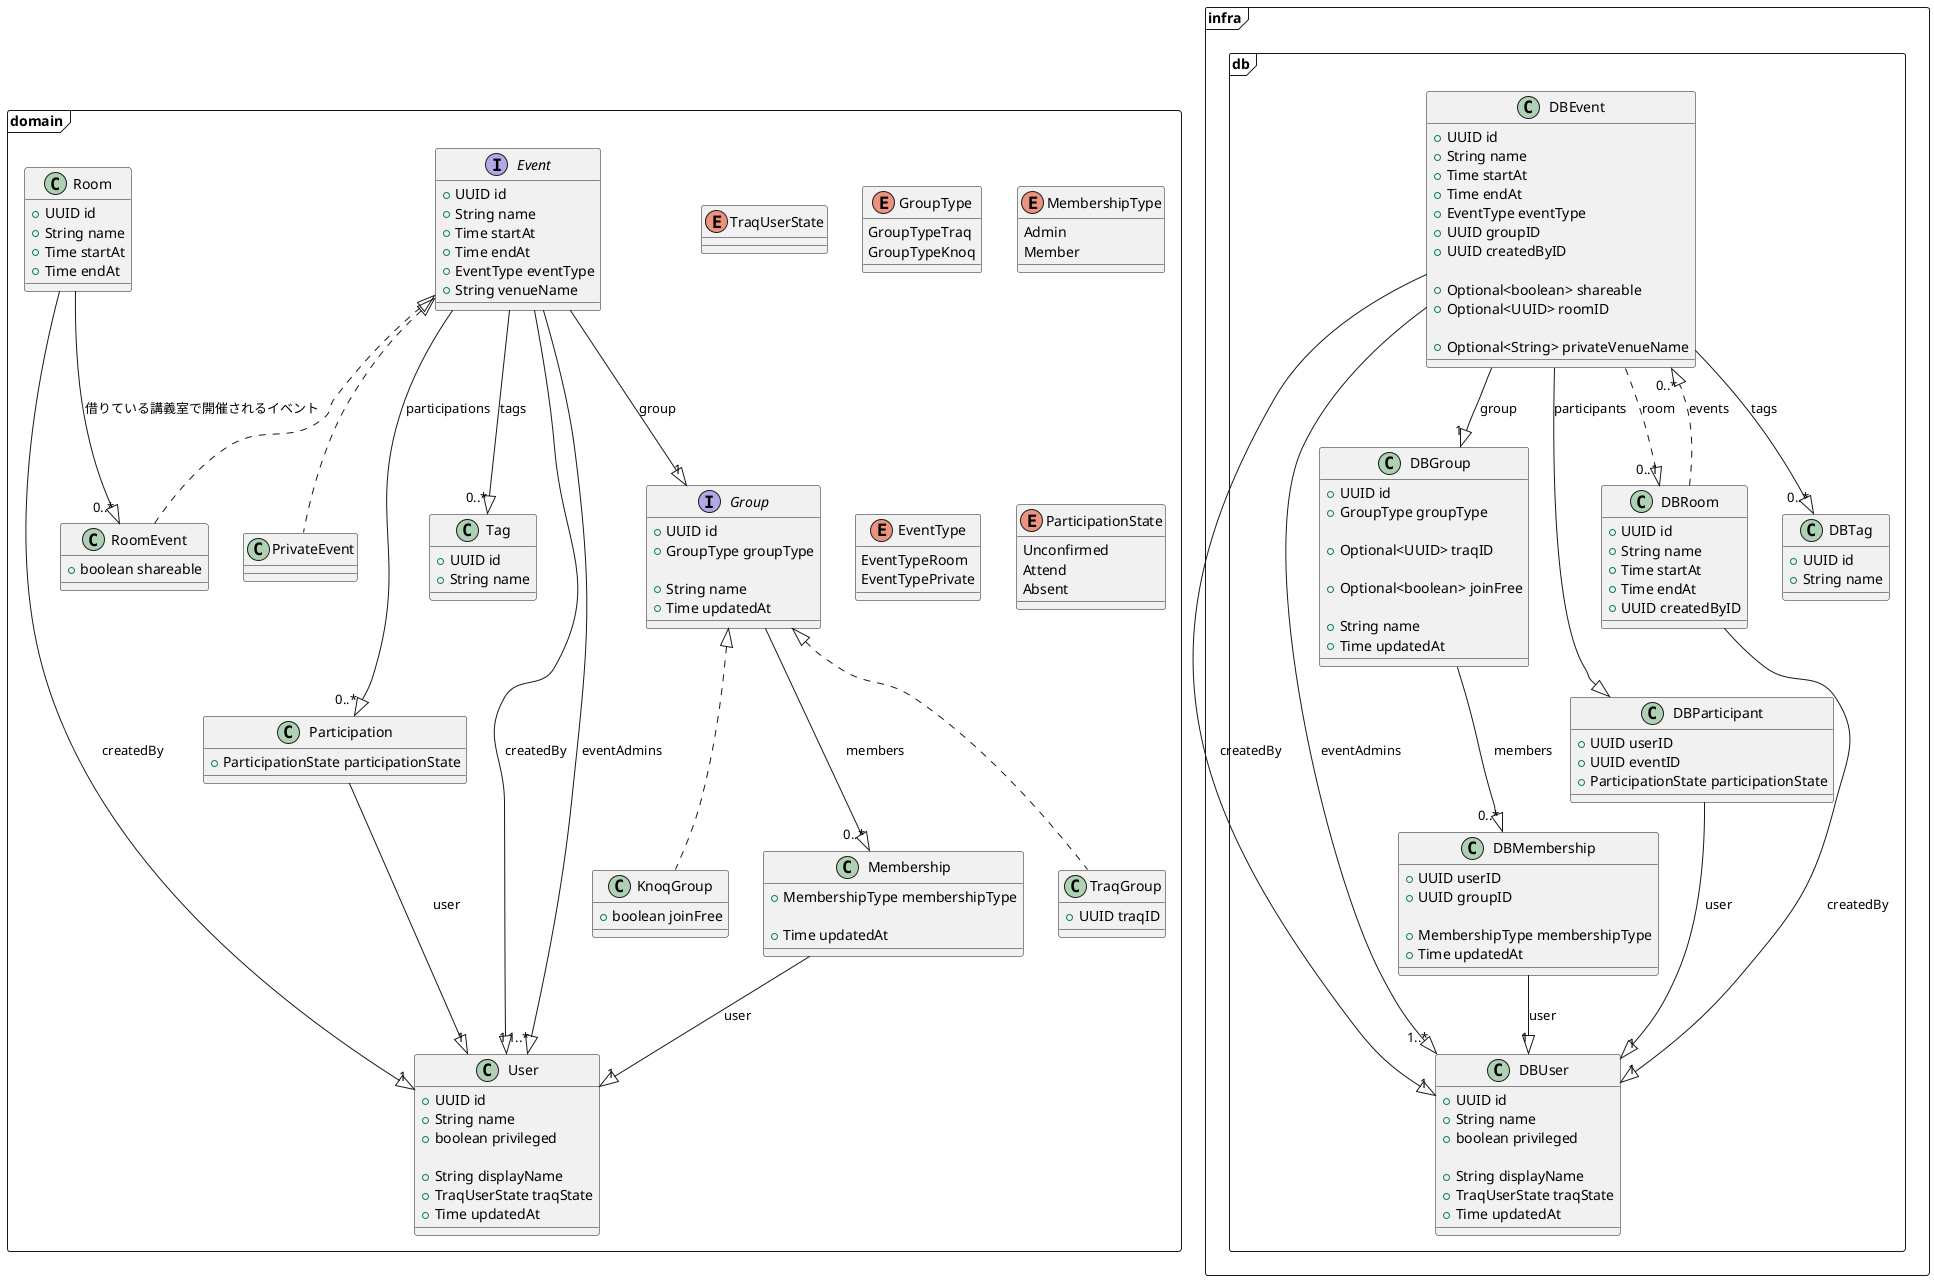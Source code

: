 @startuml backend

package domain <<Frame>> {
    enum TraqUserState {}

    class User {
        + UUID id
        + String name
        + boolean privileged

        ' traQ依存
        + String displayName
        + TraqUserState traqState
        + Time updatedAt
    }

    enum GroupType {
        GroupTypeTraq
        GroupTypeKnoq
    }

    interface Group {
        + UUID id
        + GroupType groupType

        ' traQ依存
        + String name
        + Time updatedAt
    }

    class TraqGroup implements Group {
        + UUID traqID
    }

    class KnoqGroup implements Group {
        + boolean joinFree
    }

    enum MembershipType {
        Admin
        Member
    }

    class Membership {
        ' traQ依存
        + MembershipType membershipType

        ' Group の updatedAt でこと足りるかもしれない
        + Time updatedAt
    }
    ' traQ依存
    Group --|> "0..*" Membership : members
    Membership --|> "1" User : user

    enum EventType {
        EventTypeRoom
        EventTypePrivate
    }

    interface Event {
        + UUID id
        + String name
        + Time startAt
        + Time endAt
        + EventType eventType
        + String venueName
    }

    class RoomEvent implements Event {
        + boolean shareable
    }

    class PrivateEvent implements Event {
    }

    enum ParticipationState {
        Unconfirmed
        Attend
        Absent
    }

    class Participation {
        + ParticipationState participationState
    }

    Event --|> "1" Group : group
    Event --|> "1" User : createdBy
    Event --|> "1..*" User : eventAdmins

    ' traQ 依存
    Event --|> "0..*" Participation : participations
    Participation --|> "1" User : user

    class Room {
        + UUID id
        + String name
        + Time startAt
        + Time endAt
    }

    Room --|> "0..*" RoomEvent : 借りている講義室で開催されるイベント
    Room --|> "1" User : createdBy


    class Tag {
        + UUID id
        + String name
    }
    Event --|> "0..*" Tag : tags
}

package infra <<Frame>> {
package db <<Frame>> {
    class DBUser {
        + UUID id
        + String name
        + boolean privileged

        ' traQ依存
        + String displayName
        + TraqUserState traqState
        + Time updatedAt
    }

    class DBGroup {
        + UUID id
        + GroupType groupType

        + Optional<UUID> traqID

        + Optional<boolean> joinFree

        ' traQ依存
        + String name
        + Time updatedAt
    }

    class DBMembership {
        + UUID userID
        + UUID groupID

        ' traQ依存
        + MembershipType membershipType
        + Time updatedAt
    }

    ' reference groupID
    DBGroup --|> "0..*" DBMembership : members
    ' foreignKey userID
    DBMembership --|> "1" DBUser : user

    class DBEvent {
        + UUID id
        + String name
        + Time startAt
        + Time endAt
        + EventType eventType
        + UUID groupID
        + UUID createdByID

        + Optional<boolean> shareable
        + Optional<UUID> roomID

        + Optional<String> privateVenueName
    }

    class DBParticipant {
        + UUID userID
        + UUID eventID
        + ParticipationState participationState
    }


    ' foreignKey: groupID
    DBEvent --|> "1" DBGroup : group
    ' foreignKey createdByID
    DBEvent --|> "1" DBUser : createdBy
    DBEvent --|> "1..*" DBUser : eventAdmins

    ' foreignKey userID
    DBParticipant --|> "1" DBUser : user

    ' traQ依存
    'reference eventID
    DBEvent --|> DBParticipant : participants

    class DBRoom {
        + UUID id
        + String name
        + Time startAt
        + Time endAt
        + UUID createdByID
    }

    ' foreignKey createdByID
    DBRoom --|> "1" DBUser : createdBy



    ' 循環参照 (最終的には Room の Name だけ欲しい)
    ' RoomEvent のみ Room を保持するため Optional で実装されるべき
    ' foreignKey: roomID
    DBEvent ..|> "0..1" DBRoom : room
    DBRoom ..|> "0..*" DBEvent : events


    class DBTag {
        + UUID id
        + String name
    }

    DBEvent --|> "0..*" DBTag : tags
}
}

@enduml